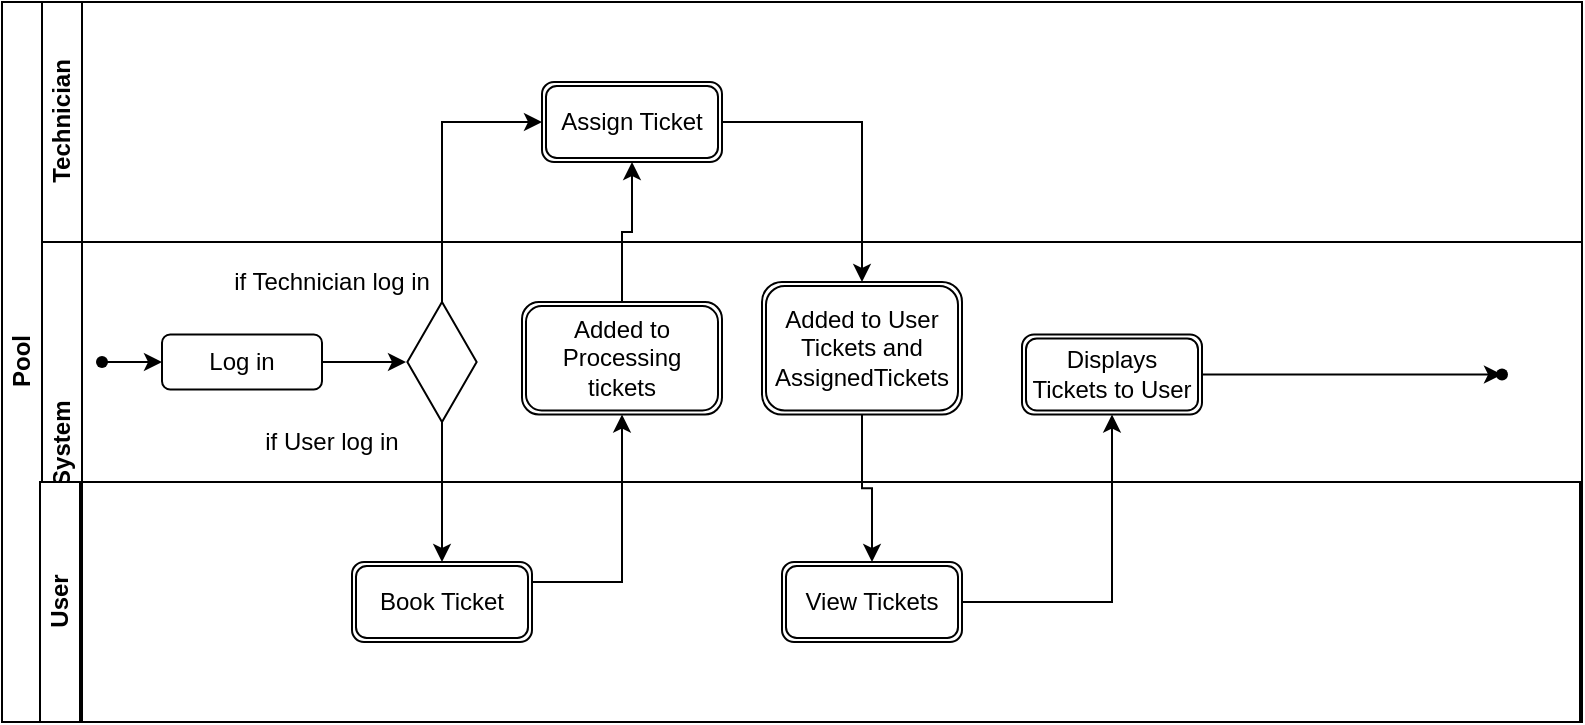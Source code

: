 <mxfile version="24.9.3">
  <diagram id="prtHgNgQTEPvFCAcTncT" name="Page-1">
    <mxGraphModel dx="1674" dy="780" grid="1" gridSize="10" guides="1" tooltips="1" connect="1" arrows="1" fold="1" page="1" pageScale="1" pageWidth="827" pageHeight="1169" math="0" shadow="0">
      <root>
        <mxCell id="0" />
        <mxCell id="1" parent="0" />
        <mxCell id="dNxyNK7c78bLwvsdeMH5-19" value="Pool" style="swimlane;html=1;childLayout=stackLayout;resizeParent=1;resizeParentMax=0;horizontal=0;startSize=20;horizontalStack=0;" parent="1" vertex="1">
          <mxGeometry x="10" y="90" width="790" height="360" as="geometry" />
        </mxCell>
        <mxCell id="dNxyNK7c78bLwvsdeMH5-20" value="Technician" style="swimlane;html=1;startSize=20;horizontal=0;" parent="dNxyNK7c78bLwvsdeMH5-19" vertex="1">
          <mxGeometry x="20" width="770" height="120" as="geometry" />
        </mxCell>
        <mxCell id="037MWWTFvinKBPvWNamu-39" value="Assign Ticket" style="shape=ext;double=1;rounded=1;whiteSpace=wrap;html=1;" vertex="1" parent="dNxyNK7c78bLwvsdeMH5-20">
          <mxGeometry x="250" y="40" width="90" height="40" as="geometry" />
        </mxCell>
        <mxCell id="dNxyNK7c78bLwvsdeMH5-21" value="Ticket System" style="swimlane;html=1;startSize=20;horizontal=0;" parent="dNxyNK7c78bLwvsdeMH5-19" vertex="1">
          <mxGeometry x="20" y="120" width="770" height="240" as="geometry" />
        </mxCell>
        <mxCell id="dNxyNK7c78bLwvsdeMH5-22" value="User" style="swimlane;html=1;startSize=20;horizontal=0;" parent="dNxyNK7c78bLwvsdeMH5-21" vertex="1">
          <mxGeometry x="-1" y="120" width="770" height="120" as="geometry" />
        </mxCell>
        <mxCell id="037MWWTFvinKBPvWNamu-34" value="Book Ticket" style="shape=ext;double=1;rounded=1;whiteSpace=wrap;html=1;" vertex="1" parent="dNxyNK7c78bLwvsdeMH5-22">
          <mxGeometry x="156" y="40" width="90" height="40" as="geometry" />
        </mxCell>
        <mxCell id="037MWWTFvinKBPvWNamu-41" value="View Tickets" style="shape=ext;double=1;rounded=1;whiteSpace=wrap;html=1;" vertex="1" parent="dNxyNK7c78bLwvsdeMH5-22">
          <mxGeometry x="371" y="40" width="90" height="40" as="geometry" />
        </mxCell>
        <mxCell id="037MWWTFvinKBPvWNamu-33" style="edgeStyle=orthogonalEdgeStyle;rounded=0;orthogonalLoop=1;jettySize=auto;html=1;" edge="1" parent="dNxyNK7c78bLwvsdeMH5-21" source="037MWWTFvinKBPvWNamu-14" target="037MWWTFvinKBPvWNamu-32">
          <mxGeometry relative="1" as="geometry" />
        </mxCell>
        <mxCell id="037MWWTFvinKBPvWNamu-14" value="Log in" style="rounded=1;whiteSpace=wrap;html=1;" vertex="1" parent="dNxyNK7c78bLwvsdeMH5-21">
          <mxGeometry x="60" y="46.25" width="80" height="27.5" as="geometry" />
        </mxCell>
        <mxCell id="037MWWTFvinKBPvWNamu-12" style="edgeStyle=orthogonalEdgeStyle;rounded=0;orthogonalLoop=1;jettySize=auto;html=1;entryX=0;entryY=0.5;entryDx=0;entryDy=0;" edge="1" parent="dNxyNK7c78bLwvsdeMH5-21" source="037MWWTFvinKBPvWNamu-11" target="037MWWTFvinKBPvWNamu-14">
          <mxGeometry relative="1" as="geometry">
            <mxPoint x="30" y="60" as="sourcePoint" />
            <mxPoint x="60" y="180" as="targetPoint" />
          </mxGeometry>
        </mxCell>
        <mxCell id="037MWWTFvinKBPvWNamu-11" value="" style="shape=waypoint;sketch=0;fillStyle=solid;size=6;pointerEvents=1;points=[];fillColor=none;resizable=0;rotatable=0;perimeter=centerPerimeter;snapToPoint=1;" vertex="1" parent="dNxyNK7c78bLwvsdeMH5-21">
          <mxGeometry x="20" y="50" width="20" height="20" as="geometry" />
        </mxCell>
        <mxCell id="037MWWTFvinKBPvWNamu-35" style="edgeStyle=orthogonalEdgeStyle;rounded=0;orthogonalLoop=1;jettySize=auto;html=1;" edge="1" parent="dNxyNK7c78bLwvsdeMH5-21" source="037MWWTFvinKBPvWNamu-32" target="037MWWTFvinKBPvWNamu-34">
          <mxGeometry relative="1" as="geometry" />
        </mxCell>
        <mxCell id="037MWWTFvinKBPvWNamu-32" value="" style="html=1;whiteSpace=wrap;aspect=fixed;shape=isoRectangle;rotation=-90;" vertex="1" parent="dNxyNK7c78bLwvsdeMH5-21">
          <mxGeometry x="170" y="42" width="60" height="36" as="geometry" />
        </mxCell>
        <mxCell id="037MWWTFvinKBPvWNamu-38" value="Added to Processing tickets" style="shape=ext;double=1;rounded=1;whiteSpace=wrap;html=1;" vertex="1" parent="dNxyNK7c78bLwvsdeMH5-21">
          <mxGeometry x="240" y="30" width="100" height="56.25" as="geometry" />
        </mxCell>
        <mxCell id="037MWWTFvinKBPvWNamu-47" style="edgeStyle=orthogonalEdgeStyle;rounded=0;orthogonalLoop=1;jettySize=auto;html=1;entryX=0.5;entryY=0;entryDx=0;entryDy=0;" edge="1" parent="dNxyNK7c78bLwvsdeMH5-21" source="037MWWTFvinKBPvWNamu-40" target="037MWWTFvinKBPvWNamu-41">
          <mxGeometry relative="1" as="geometry" />
        </mxCell>
        <mxCell id="037MWWTFvinKBPvWNamu-40" value="Added to User Tickets and AssignedTickets" style="shape=ext;double=1;rounded=1;whiteSpace=wrap;html=1;" vertex="1" parent="dNxyNK7c78bLwvsdeMH5-21">
          <mxGeometry x="360" y="20" width="100" height="66.25" as="geometry" />
        </mxCell>
        <mxCell id="037MWWTFvinKBPvWNamu-50" style="edgeStyle=orthogonalEdgeStyle;rounded=0;orthogonalLoop=1;jettySize=auto;html=1;" edge="1" parent="dNxyNK7c78bLwvsdeMH5-21" source="037MWWTFvinKBPvWNamu-43" target="037MWWTFvinKBPvWNamu-51">
          <mxGeometry relative="1" as="geometry">
            <mxPoint x="730" y="66.25" as="targetPoint" />
          </mxGeometry>
        </mxCell>
        <mxCell id="037MWWTFvinKBPvWNamu-43" value="Displays Tickets to User" style="shape=ext;double=1;rounded=1;whiteSpace=wrap;html=1;" vertex="1" parent="dNxyNK7c78bLwvsdeMH5-21">
          <mxGeometry x="490" y="46.25" width="90" height="40" as="geometry" />
        </mxCell>
        <mxCell id="037MWWTFvinKBPvWNamu-44" style="edgeStyle=orthogonalEdgeStyle;rounded=0;orthogonalLoop=1;jettySize=auto;html=1;entryX=0.5;entryY=1;entryDx=0;entryDy=0;exitX=1;exitY=0.25;exitDx=0;exitDy=0;" edge="1" parent="dNxyNK7c78bLwvsdeMH5-21" source="037MWWTFvinKBPvWNamu-34" target="037MWWTFvinKBPvWNamu-38">
          <mxGeometry relative="1" as="geometry">
            <mxPoint x="245" y="183.75" as="sourcePoint" />
            <mxPoint x="335" y="110" as="targetPoint" />
          </mxGeometry>
        </mxCell>
        <mxCell id="037MWWTFvinKBPvWNamu-48" style="edgeStyle=orthogonalEdgeStyle;rounded=0;orthogonalLoop=1;jettySize=auto;html=1;entryX=0.5;entryY=1;entryDx=0;entryDy=0;" edge="1" parent="dNxyNK7c78bLwvsdeMH5-21" source="037MWWTFvinKBPvWNamu-41" target="037MWWTFvinKBPvWNamu-43">
          <mxGeometry relative="1" as="geometry" />
        </mxCell>
        <mxCell id="037MWWTFvinKBPvWNamu-51" value="" style="shape=waypoint;sketch=0;fillStyle=solid;size=6;pointerEvents=1;points=[];fillColor=none;resizable=0;rotatable=0;perimeter=centerPerimeter;snapToPoint=1;" vertex="1" parent="dNxyNK7c78bLwvsdeMH5-21">
          <mxGeometry x="720" y="56.25" width="20" height="20" as="geometry" />
        </mxCell>
        <mxCell id="037MWWTFvinKBPvWNamu-52" value="if Technician log in" style="text;html=1;align=center;verticalAlign=middle;whiteSpace=wrap;rounded=0;" vertex="1" parent="dNxyNK7c78bLwvsdeMH5-21">
          <mxGeometry x="90" y="-10" width="110" height="60" as="geometry" />
        </mxCell>
        <mxCell id="037MWWTFvinKBPvWNamu-72" value="if User log in" style="text;html=1;align=center;verticalAlign=middle;whiteSpace=wrap;rounded=0;" vertex="1" parent="dNxyNK7c78bLwvsdeMH5-21">
          <mxGeometry x="90" y="70" width="110" height="60" as="geometry" />
        </mxCell>
        <mxCell id="037MWWTFvinKBPvWNamu-45" style="edgeStyle=orthogonalEdgeStyle;rounded=0;orthogonalLoop=1;jettySize=auto;html=1;entryX=0.5;entryY=1;entryDx=0;entryDy=0;" edge="1" parent="dNxyNK7c78bLwvsdeMH5-19" source="037MWWTFvinKBPvWNamu-38" target="037MWWTFvinKBPvWNamu-39">
          <mxGeometry relative="1" as="geometry" />
        </mxCell>
        <mxCell id="037MWWTFvinKBPvWNamu-46" style="edgeStyle=orthogonalEdgeStyle;rounded=0;orthogonalLoop=1;jettySize=auto;html=1;entryX=0.5;entryY=0;entryDx=0;entryDy=0;" edge="1" parent="dNxyNK7c78bLwvsdeMH5-19" source="037MWWTFvinKBPvWNamu-39" target="037MWWTFvinKBPvWNamu-40">
          <mxGeometry relative="1" as="geometry" />
        </mxCell>
        <mxCell id="037MWWTFvinKBPvWNamu-49" style="edgeStyle=orthogonalEdgeStyle;rounded=0;orthogonalLoop=1;jettySize=auto;html=1;entryX=0;entryY=0.5;entryDx=0;entryDy=0;exitX=1;exitY=0.5;exitDx=0;exitDy=0;exitPerimeter=0;" edge="1" parent="dNxyNK7c78bLwvsdeMH5-19" source="037MWWTFvinKBPvWNamu-32" target="037MWWTFvinKBPvWNamu-39">
          <mxGeometry relative="1" as="geometry">
            <mxPoint x="220" y="50" as="targetPoint" />
          </mxGeometry>
        </mxCell>
      </root>
    </mxGraphModel>
  </diagram>
</mxfile>
